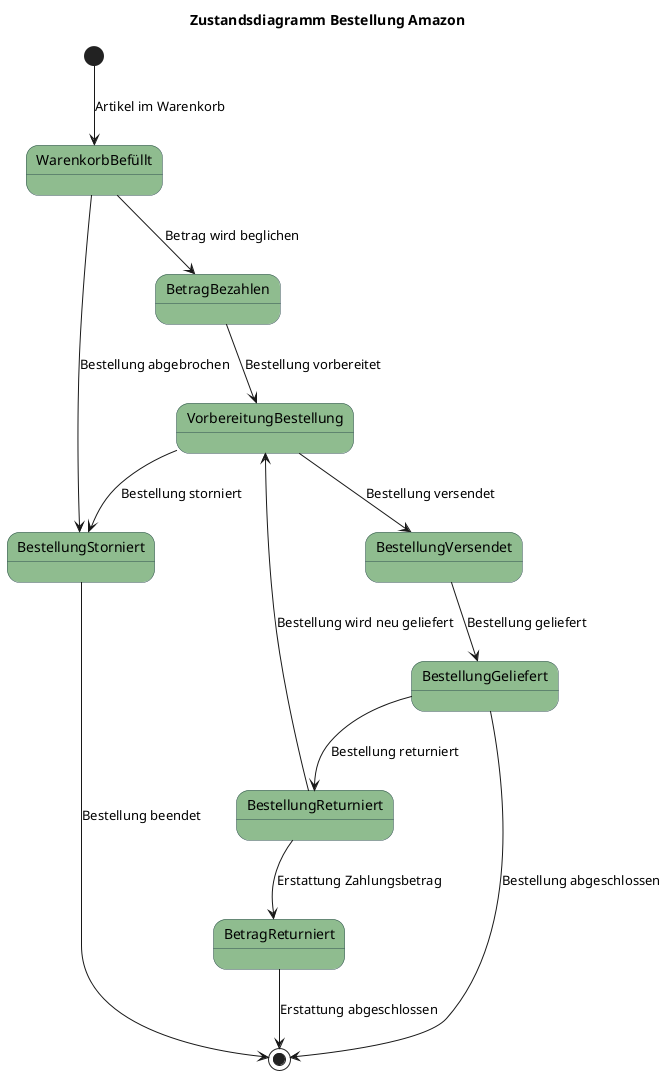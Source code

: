 @startuml Zustandsdiagramm_Amazon
skinparam state {
  StartColor Olive
  EndColor black
  BackgroundColor DarkSeaGreen
  BackgroundColor<< Begin >> Olive
  BorderColor DarkSlateGray
}

title Zustandsdiagramm Bestellung Amazon

[*] --> WarenkorbBefüllt: Artikel im Warenkorb
WarenkorbBefüllt --> BetragBezahlen: Betrag wird beglichen
BetragBezahlen --> VorbereitungBestellung: Bestellung vorbereitet
VorbereitungBestellung --> BestellungVersendet: Bestellung versendet
BestellungVersendet --> BestellungGeliefert: Bestellung geliefert
BestellungGeliefert --> [*]: Bestellung abgeschlossen

WarenkorbBefüllt --> BestellungStorniert: Bestellung abgebrochen
VorbereitungBestellung --> BestellungStorniert: Bestellung storniert
BestellungStorniert --> [*]: Bestellung beendet
BestellungGeliefert --> BestellungReturniert: Bestellung returniert
BestellungReturniert --> VorbereitungBestellung: Bestellung wird neu geliefert
BestellungReturniert --> BetragReturniert: Erstattung Zahlungsbetrag
BetragReturniert --> [*]: Erstattung abgeschlossen

@enduml
